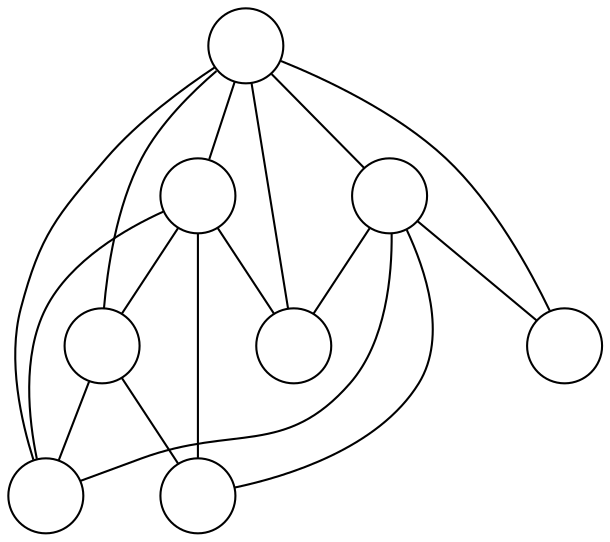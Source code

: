 graph G {
  node[label="", shape=circle]
  0;
  1;
  2;
  3;
  4;
  5;
  6;
  7;
  4 -- 0;
  4 -- 1;
  5 -- 0;
  5 -- 1;
  5 -- 2;
  5 -- 4;
  6 -- 0;
  6 -- 1;
  6 -- 2;
  6 -- 3;
  7 -- 0;
  7 -- 2;
  7 -- 3;
  7 -- 4;
  7 -- 5;
  7 -- 6;
}
